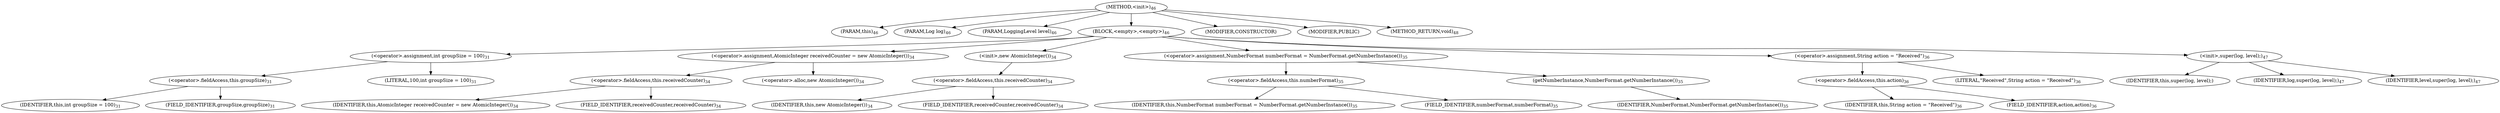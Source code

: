 digraph "&lt;init&gt;" {  
"121" [label = <(METHOD,&lt;init&gt;)<SUB>46</SUB>> ]
"6" [label = <(PARAM,this)<SUB>46</SUB>> ]
"122" [label = <(PARAM,Log log)<SUB>46</SUB>> ]
"123" [label = <(PARAM,LoggingLevel level)<SUB>46</SUB>> ]
"124" [label = <(BLOCK,&lt;empty&gt;,&lt;empty&gt;)<SUB>46</SUB>> ]
"125" [label = <(&lt;operator&gt;.assignment,int groupSize = 100)<SUB>31</SUB>> ]
"126" [label = <(&lt;operator&gt;.fieldAccess,this.groupSize)<SUB>31</SUB>> ]
"127" [label = <(IDENTIFIER,this,int groupSize = 100)<SUB>31</SUB>> ]
"128" [label = <(FIELD_IDENTIFIER,groupSize,groupSize)<SUB>31</SUB>> ]
"129" [label = <(LITERAL,100,int groupSize = 100)<SUB>31</SUB>> ]
"130" [label = <(&lt;operator&gt;.assignment,AtomicInteger receivedCounter = new AtomicInteger())<SUB>34</SUB>> ]
"131" [label = <(&lt;operator&gt;.fieldAccess,this.receivedCounter)<SUB>34</SUB>> ]
"132" [label = <(IDENTIFIER,this,AtomicInteger receivedCounter = new AtomicInteger())<SUB>34</SUB>> ]
"133" [label = <(FIELD_IDENTIFIER,receivedCounter,receivedCounter)<SUB>34</SUB>> ]
"134" [label = <(&lt;operator&gt;.alloc,new AtomicInteger())<SUB>34</SUB>> ]
"135" [label = <(&lt;init&gt;,new AtomicInteger())<SUB>34</SUB>> ]
"136" [label = <(&lt;operator&gt;.fieldAccess,this.receivedCounter)<SUB>34</SUB>> ]
"137" [label = <(IDENTIFIER,this,new AtomicInteger())<SUB>34</SUB>> ]
"138" [label = <(FIELD_IDENTIFIER,receivedCounter,receivedCounter)<SUB>34</SUB>> ]
"139" [label = <(&lt;operator&gt;.assignment,NumberFormat numberFormat = NumberFormat.getNumberInstance())<SUB>35</SUB>> ]
"140" [label = <(&lt;operator&gt;.fieldAccess,this.numberFormat)<SUB>35</SUB>> ]
"141" [label = <(IDENTIFIER,this,NumberFormat numberFormat = NumberFormat.getNumberInstance())<SUB>35</SUB>> ]
"142" [label = <(FIELD_IDENTIFIER,numberFormat,numberFormat)<SUB>35</SUB>> ]
"143" [label = <(getNumberInstance,NumberFormat.getNumberInstance())<SUB>35</SUB>> ]
"144" [label = <(IDENTIFIER,NumberFormat,NumberFormat.getNumberInstance())<SUB>35</SUB>> ]
"145" [label = <(&lt;operator&gt;.assignment,String action = &quot;Received&quot;)<SUB>36</SUB>> ]
"146" [label = <(&lt;operator&gt;.fieldAccess,this.action)<SUB>36</SUB>> ]
"147" [label = <(IDENTIFIER,this,String action = &quot;Received&quot;)<SUB>36</SUB>> ]
"148" [label = <(FIELD_IDENTIFIER,action,action)<SUB>36</SUB>> ]
"149" [label = <(LITERAL,&quot;Received&quot;,String action = &quot;Received&quot;)<SUB>36</SUB>> ]
"150" [label = <(&lt;init&gt;,super(log, level);)<SUB>47</SUB>> ]
"5" [label = <(IDENTIFIER,this,super(log, level);)> ]
"151" [label = <(IDENTIFIER,log,super(log, level);)<SUB>47</SUB>> ]
"152" [label = <(IDENTIFIER,level,super(log, level);)<SUB>47</SUB>> ]
"153" [label = <(MODIFIER,CONSTRUCTOR)> ]
"154" [label = <(MODIFIER,PUBLIC)> ]
"155" [label = <(METHOD_RETURN,void)<SUB>48</SUB>> ]
  "121" -> "6" 
  "121" -> "122" 
  "121" -> "123" 
  "121" -> "124" 
  "121" -> "153" 
  "121" -> "154" 
  "121" -> "155" 
  "124" -> "125" 
  "124" -> "130" 
  "124" -> "135" 
  "124" -> "139" 
  "124" -> "145" 
  "124" -> "150" 
  "125" -> "126" 
  "125" -> "129" 
  "126" -> "127" 
  "126" -> "128" 
  "130" -> "131" 
  "130" -> "134" 
  "131" -> "132" 
  "131" -> "133" 
  "135" -> "136" 
  "136" -> "137" 
  "136" -> "138" 
  "139" -> "140" 
  "139" -> "143" 
  "140" -> "141" 
  "140" -> "142" 
  "143" -> "144" 
  "145" -> "146" 
  "145" -> "149" 
  "146" -> "147" 
  "146" -> "148" 
  "150" -> "5" 
  "150" -> "151" 
  "150" -> "152" 
}
